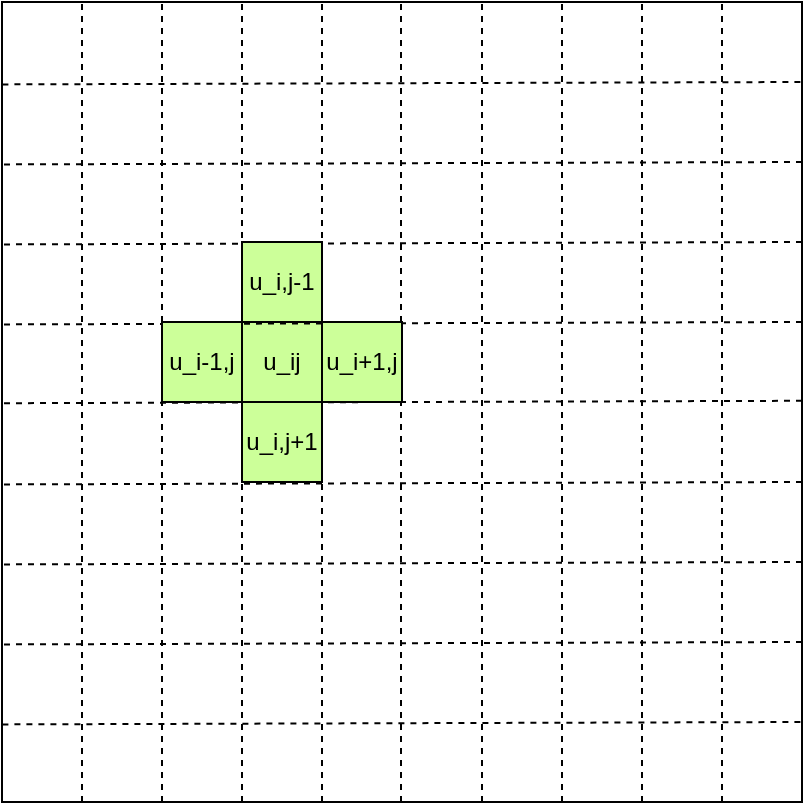 <mxfile version="16.6.1" type="device" pages="3"><diagram id="JmKOQPHdVRpfy8tAyKvn" name="Page-1"><mxGraphModel dx="1018" dy="572" grid="1" gridSize="10" guides="1" tooltips="1" connect="1" arrows="1" fold="1" page="1" pageScale="1" pageWidth="827" pageHeight="1169" math="0" shadow="0"><root><mxCell id="0"/><mxCell id="1" parent="0"/><mxCell id="CzuRtmI2Bf_rUsD2De9d-1" value="" style="rounded=0;whiteSpace=wrap;html=1;fillColor=none;" parent="1" vertex="1"><mxGeometry x="160" y="80" width="400" height="400" as="geometry"/></mxCell><mxCell id="CzuRtmI2Bf_rUsD2De9d-25" value="&lt;span&gt;u_ij&lt;/span&gt;" style="rounded=0;whiteSpace=wrap;html=1;fillColor=#CCFF99;" parent="1" vertex="1"><mxGeometry x="280" y="240" width="40" height="40" as="geometry"/></mxCell><mxCell id="CzuRtmI2Bf_rUsD2De9d-2" value="" style="endArrow=none;dashed=1;html=1;rounded=0;exitX=0.1;exitY=1;exitDx=0;exitDy=0;exitPerimeter=0;entryX=0.1;entryY=0;entryDx=0;entryDy=0;entryPerimeter=0;" parent="1" source="CzuRtmI2Bf_rUsD2De9d-1" target="CzuRtmI2Bf_rUsD2De9d-1" edge="1"><mxGeometry width="50" height="50" relative="1" as="geometry"><mxPoint x="390" y="330" as="sourcePoint"/><mxPoint x="440" y="280" as="targetPoint"/></mxGeometry></mxCell><mxCell id="CzuRtmI2Bf_rUsD2De9d-3" value="" style="endArrow=none;dashed=1;html=1;rounded=0;exitX=0.1;exitY=1;exitDx=0;exitDy=0;exitPerimeter=0;entryX=0.1;entryY=0;entryDx=0;entryDy=0;entryPerimeter=0;" parent="1" edge="1"><mxGeometry width="50" height="50" relative="1" as="geometry"><mxPoint x="240" y="480" as="sourcePoint"/><mxPoint x="240" y="80" as="targetPoint"/></mxGeometry></mxCell><mxCell id="CzuRtmI2Bf_rUsD2De9d-4" value="" style="endArrow=none;dashed=1;html=1;rounded=0;exitX=0.1;exitY=1;exitDx=0;exitDy=0;exitPerimeter=0;entryX=0.1;entryY=0;entryDx=0;entryDy=0;entryPerimeter=0;" parent="1" edge="1"><mxGeometry width="50" height="50" relative="1" as="geometry"><mxPoint x="280" y="480" as="sourcePoint"/><mxPoint x="280" y="80" as="targetPoint"/></mxGeometry></mxCell><mxCell id="CzuRtmI2Bf_rUsD2De9d-5" value="" style="endArrow=none;dashed=1;html=1;rounded=0;exitX=0.1;exitY=1;exitDx=0;exitDy=0;exitPerimeter=0;entryX=0.1;entryY=0;entryDx=0;entryDy=0;entryPerimeter=0;" parent="1" edge="1"><mxGeometry width="50" height="50" relative="1" as="geometry"><mxPoint x="320" y="480" as="sourcePoint"/><mxPoint x="320" y="80" as="targetPoint"/></mxGeometry></mxCell><mxCell id="CzuRtmI2Bf_rUsD2De9d-6" value="" style="endArrow=none;dashed=1;html=1;rounded=0;exitX=0.1;exitY=1;exitDx=0;exitDy=0;exitPerimeter=0;entryX=0.1;entryY=0;entryDx=0;entryDy=0;entryPerimeter=0;" parent="1" edge="1"><mxGeometry width="50" height="50" relative="1" as="geometry"><mxPoint x="359.5" y="480" as="sourcePoint"/><mxPoint x="359.5" y="80" as="targetPoint"/></mxGeometry></mxCell><mxCell id="CzuRtmI2Bf_rUsD2De9d-7" value="" style="endArrow=none;dashed=1;html=1;rounded=0;exitX=0.1;exitY=1;exitDx=0;exitDy=0;exitPerimeter=0;entryX=0.1;entryY=0;entryDx=0;entryDy=0;entryPerimeter=0;" parent="1" edge="1"><mxGeometry width="50" height="50" relative="1" as="geometry"><mxPoint x="400" y="480" as="sourcePoint"/><mxPoint x="400" y="80" as="targetPoint"/></mxGeometry></mxCell><mxCell id="CzuRtmI2Bf_rUsD2De9d-8" value="" style="endArrow=none;dashed=1;html=1;rounded=0;exitX=0.1;exitY=1;exitDx=0;exitDy=0;exitPerimeter=0;entryX=0.1;entryY=0;entryDx=0;entryDy=0;entryPerimeter=0;" parent="1" edge="1"><mxGeometry width="50" height="50" relative="1" as="geometry"><mxPoint x="440" y="480" as="sourcePoint"/><mxPoint x="440" y="80" as="targetPoint"/></mxGeometry></mxCell><mxCell id="CzuRtmI2Bf_rUsD2De9d-9" value="" style="endArrow=none;dashed=1;html=1;rounded=0;exitX=0.1;exitY=1;exitDx=0;exitDy=0;exitPerimeter=0;entryX=0.1;entryY=0;entryDx=0;entryDy=0;entryPerimeter=0;" parent="1" edge="1"><mxGeometry width="50" height="50" relative="1" as="geometry"><mxPoint x="480" y="480" as="sourcePoint"/><mxPoint x="480" y="80" as="targetPoint"/></mxGeometry></mxCell><mxCell id="CzuRtmI2Bf_rUsD2De9d-10" value="" style="endArrow=none;dashed=1;html=1;rounded=0;exitX=0.1;exitY=1;exitDx=0;exitDy=0;exitPerimeter=0;entryX=0.1;entryY=0;entryDx=0;entryDy=0;entryPerimeter=0;" parent="1" edge="1"><mxGeometry width="50" height="50" relative="1" as="geometry"><mxPoint x="520" y="480" as="sourcePoint"/><mxPoint x="520" y="80" as="targetPoint"/></mxGeometry></mxCell><mxCell id="CzuRtmI2Bf_rUsD2De9d-11" value="" style="endArrow=none;dashed=1;html=1;rounded=0;entryX=0;entryY=0.103;entryDx=0;entryDy=0;entryPerimeter=0;exitX=0.998;exitY=0.1;exitDx=0;exitDy=0;exitPerimeter=0;" parent="1" source="CzuRtmI2Bf_rUsD2De9d-1" target="CzuRtmI2Bf_rUsD2De9d-1" edge="1"><mxGeometry width="50" height="50" relative="1" as="geometry"><mxPoint x="530" y="490" as="sourcePoint"/><mxPoint x="530" y="90" as="targetPoint"/></mxGeometry></mxCell><mxCell id="CzuRtmI2Bf_rUsD2De9d-12" value="" style="endArrow=none;dashed=1;html=1;rounded=0;entryX=0;entryY=0.103;entryDx=0;entryDy=0;entryPerimeter=0;exitX=0.998;exitY=0.1;exitDx=0;exitDy=0;exitPerimeter=0;" parent="1" edge="1"><mxGeometry width="50" height="50" relative="1" as="geometry"><mxPoint x="560" y="160" as="sourcePoint"/><mxPoint x="160.8" y="161.2" as="targetPoint"/></mxGeometry></mxCell><mxCell id="CzuRtmI2Bf_rUsD2De9d-13" value="" style="endArrow=none;dashed=1;html=1;rounded=0;entryX=0;entryY=0.103;entryDx=0;entryDy=0;entryPerimeter=0;exitX=0.998;exitY=0.1;exitDx=0;exitDy=0;exitPerimeter=0;" parent="1" edge="1"><mxGeometry width="50" height="50" relative="1" as="geometry"><mxPoint x="560" y="200" as="sourcePoint"/><mxPoint x="160.8" y="201.2" as="targetPoint"/></mxGeometry></mxCell><mxCell id="CzuRtmI2Bf_rUsD2De9d-14" value="" style="endArrow=none;dashed=1;html=1;rounded=0;entryX=0;entryY=0.103;entryDx=0;entryDy=0;entryPerimeter=0;exitX=0.998;exitY=0.1;exitDx=0;exitDy=0;exitPerimeter=0;" parent="1" edge="1"><mxGeometry width="50" height="50" relative="1" as="geometry"><mxPoint x="560" y="240" as="sourcePoint"/><mxPoint x="160.8" y="241.2" as="targetPoint"/></mxGeometry></mxCell><mxCell id="CzuRtmI2Bf_rUsD2De9d-15" value="" style="endArrow=none;dashed=1;html=1;rounded=0;entryX=0;entryY=0.103;entryDx=0;entryDy=0;entryPerimeter=0;exitX=0.998;exitY=0.1;exitDx=0;exitDy=0;exitPerimeter=0;" parent="1" edge="1"><mxGeometry width="50" height="50" relative="1" as="geometry"><mxPoint x="560" y="279.4" as="sourcePoint"/><mxPoint x="160.8" y="280.6" as="targetPoint"/></mxGeometry></mxCell><mxCell id="CzuRtmI2Bf_rUsD2De9d-16" value="" style="endArrow=none;dashed=1;html=1;rounded=0;entryX=0;entryY=0.103;entryDx=0;entryDy=0;entryPerimeter=0;exitX=0.998;exitY=0.1;exitDx=0;exitDy=0;exitPerimeter=0;" parent="1" edge="1"><mxGeometry width="50" height="50" relative="1" as="geometry"><mxPoint x="560" y="320" as="sourcePoint"/><mxPoint x="160.8" y="321.2" as="targetPoint"/></mxGeometry></mxCell><mxCell id="CzuRtmI2Bf_rUsD2De9d-18" value="" style="endArrow=none;dashed=1;html=1;rounded=0;entryX=0;entryY=0.103;entryDx=0;entryDy=0;entryPerimeter=0;exitX=0.998;exitY=0.1;exitDx=0;exitDy=0;exitPerimeter=0;" parent="1" edge="1"><mxGeometry width="50" height="50" relative="1" as="geometry"><mxPoint x="560" y="360" as="sourcePoint"/><mxPoint x="160.8" y="361.2" as="targetPoint"/></mxGeometry></mxCell><mxCell id="CzuRtmI2Bf_rUsD2De9d-19" value="" style="endArrow=none;dashed=1;html=1;rounded=0;entryX=0;entryY=0.103;entryDx=0;entryDy=0;entryPerimeter=0;exitX=0.998;exitY=0.1;exitDx=0;exitDy=0;exitPerimeter=0;" parent="1" edge="1"><mxGeometry width="50" height="50" relative="1" as="geometry"><mxPoint x="560" y="400" as="sourcePoint"/><mxPoint x="160.8" y="401.2" as="targetPoint"/></mxGeometry></mxCell><mxCell id="CzuRtmI2Bf_rUsD2De9d-20" value="" style="endArrow=none;dashed=1;html=1;rounded=0;entryX=0;entryY=0.103;entryDx=0;entryDy=0;entryPerimeter=0;exitX=0.998;exitY=0.1;exitDx=0;exitDy=0;exitPerimeter=0;" parent="1" edge="1"><mxGeometry width="50" height="50" relative="1" as="geometry"><mxPoint x="559.2" y="440" as="sourcePoint"/><mxPoint x="160.0" y="441.2" as="targetPoint"/></mxGeometry></mxCell><mxCell id="CzuRtmI2Bf_rUsD2De9d-26" value="&lt;span&gt;u_i-1,j&lt;/span&gt;" style="rounded=0;whiteSpace=wrap;html=1;fillColor=#CCFF99;" parent="1" vertex="1"><mxGeometry x="240" y="240" width="40" height="40" as="geometry"/></mxCell><mxCell id="CzuRtmI2Bf_rUsD2De9d-27" value="&lt;span&gt;u_i,j+1&lt;/span&gt;" style="rounded=0;whiteSpace=wrap;html=1;fillColor=#CCFF99;" parent="1" vertex="1"><mxGeometry x="280" y="280" width="40" height="40" as="geometry"/></mxCell><mxCell id="CzuRtmI2Bf_rUsD2De9d-28" value="&lt;span&gt;u_i,j-1&lt;/span&gt;" style="rounded=0;whiteSpace=wrap;html=1;fillColor=#CCFF99;" parent="1" vertex="1"><mxGeometry x="280" y="200" width="40" height="40" as="geometry"/></mxCell><mxCell id="CzuRtmI2Bf_rUsD2De9d-29" value="&lt;span&gt;u_i+1,j&lt;/span&gt;" style="rounded=0;whiteSpace=wrap;html=1;fillColor=#CCFF99;" parent="1" vertex="1"><mxGeometry x="320" y="240" width="40" height="40" as="geometry"/></mxCell></root></mxGraphModel></diagram><diagram id="j9gsPvunTtiOhiTeq5Lq" name="Page-2"><mxGraphModel dx="1018" dy="572" grid="1" gridSize="10" guides="1" tooltips="1" connect="1" arrows="1" fold="1" page="1" pageScale="1" pageWidth="827" pageHeight="1169" math="0" shadow="0"><root><mxCell id="_E-3DfPrBu2kXdD-X60h-0"/><mxCell id="_E-3DfPrBu2kXdD-X60h-1" parent="_E-3DfPrBu2kXdD-X60h-0"/><mxCell id="_E-3DfPrBu2kXdD-X60h-30" value="" style="rounded=0;whiteSpace=wrap;html=1;fillColor=none;" parent="_E-3DfPrBu2kXdD-X60h-1" vertex="1"><mxGeometry x="120" y="40" width="480" height="480" as="geometry"/></mxCell><mxCell id="_E-3DfPrBu2kXdD-X60h-2" value="" style="rounded=0;whiteSpace=wrap;html=1;fillColor=none;" parent="_E-3DfPrBu2kXdD-X60h-1" vertex="1"><mxGeometry x="160" y="80" width="400" height="400" as="geometry"/></mxCell><mxCell id="_E-3DfPrBu2kXdD-X60h-3" value="&lt;span&gt;u_ij&lt;/span&gt;" style="rounded=0;whiteSpace=wrap;html=1;fillColor=#CCFF99;" parent="_E-3DfPrBu2kXdD-X60h-1" vertex="1"><mxGeometry x="280" y="240" width="40" height="40" as="geometry"/></mxCell><mxCell id="_E-3DfPrBu2kXdD-X60h-4" value="" style="endArrow=none;dashed=1;html=1;rounded=0;exitX=0.1;exitY=1;exitDx=0;exitDy=0;exitPerimeter=0;entryX=0.1;entryY=0;entryDx=0;entryDy=0;entryPerimeter=0;" parent="_E-3DfPrBu2kXdD-X60h-1" source="_E-3DfPrBu2kXdD-X60h-2" target="_E-3DfPrBu2kXdD-X60h-2" edge="1"><mxGeometry width="50" height="50" relative="1" as="geometry"><mxPoint x="390" y="330" as="sourcePoint"/><mxPoint x="440" y="280" as="targetPoint"/></mxGeometry></mxCell><mxCell id="_E-3DfPrBu2kXdD-X60h-5" value="" style="endArrow=none;dashed=1;html=1;rounded=0;exitX=0.1;exitY=1;exitDx=0;exitDy=0;exitPerimeter=0;entryX=0.1;entryY=0;entryDx=0;entryDy=0;entryPerimeter=0;" parent="_E-3DfPrBu2kXdD-X60h-1" edge="1"><mxGeometry width="50" height="50" relative="1" as="geometry"><mxPoint x="240" y="480" as="sourcePoint"/><mxPoint x="240" y="80" as="targetPoint"/></mxGeometry></mxCell><mxCell id="_E-3DfPrBu2kXdD-X60h-6" value="" style="endArrow=none;dashed=1;html=1;rounded=0;exitX=0.1;exitY=1;exitDx=0;exitDy=0;exitPerimeter=0;entryX=0.1;entryY=0;entryDx=0;entryDy=0;entryPerimeter=0;" parent="_E-3DfPrBu2kXdD-X60h-1" edge="1"><mxGeometry width="50" height="50" relative="1" as="geometry"><mxPoint x="280" y="480" as="sourcePoint"/><mxPoint x="280" y="80" as="targetPoint"/></mxGeometry></mxCell><mxCell id="_E-3DfPrBu2kXdD-X60h-7" value="" style="endArrow=none;dashed=1;html=1;rounded=0;exitX=0.1;exitY=1;exitDx=0;exitDy=0;exitPerimeter=0;entryX=0.1;entryY=0;entryDx=0;entryDy=0;entryPerimeter=0;" parent="_E-3DfPrBu2kXdD-X60h-1" edge="1"><mxGeometry width="50" height="50" relative="1" as="geometry"><mxPoint x="320" y="480" as="sourcePoint"/><mxPoint x="320" y="80" as="targetPoint"/></mxGeometry></mxCell><mxCell id="_E-3DfPrBu2kXdD-X60h-8" value="" style="endArrow=none;dashed=1;html=1;rounded=0;exitX=0.1;exitY=1;exitDx=0;exitDy=0;exitPerimeter=0;entryX=0.1;entryY=0;entryDx=0;entryDy=0;entryPerimeter=0;" parent="_E-3DfPrBu2kXdD-X60h-1" edge="1"><mxGeometry width="50" height="50" relative="1" as="geometry"><mxPoint x="359.5" y="480" as="sourcePoint"/><mxPoint x="359.5" y="80" as="targetPoint"/></mxGeometry></mxCell><mxCell id="_E-3DfPrBu2kXdD-X60h-9" value="" style="endArrow=none;dashed=1;html=1;rounded=0;exitX=0.1;exitY=1;exitDx=0;exitDy=0;exitPerimeter=0;entryX=0.1;entryY=0;entryDx=0;entryDy=0;entryPerimeter=0;" parent="_E-3DfPrBu2kXdD-X60h-1" edge="1"><mxGeometry width="50" height="50" relative="1" as="geometry"><mxPoint x="400" y="480" as="sourcePoint"/><mxPoint x="400" y="80" as="targetPoint"/></mxGeometry></mxCell><mxCell id="_E-3DfPrBu2kXdD-X60h-10" value="" style="endArrow=none;dashed=1;html=1;rounded=0;exitX=0.1;exitY=1;exitDx=0;exitDy=0;exitPerimeter=0;entryX=0.1;entryY=0;entryDx=0;entryDy=0;entryPerimeter=0;" parent="_E-3DfPrBu2kXdD-X60h-1" edge="1"><mxGeometry width="50" height="50" relative="1" as="geometry"><mxPoint x="440" y="480" as="sourcePoint"/><mxPoint x="440" y="80" as="targetPoint"/></mxGeometry></mxCell><mxCell id="_E-3DfPrBu2kXdD-X60h-11" value="" style="endArrow=none;dashed=1;html=1;rounded=0;exitX=0.1;exitY=1;exitDx=0;exitDy=0;exitPerimeter=0;entryX=0.1;entryY=0;entryDx=0;entryDy=0;entryPerimeter=0;" parent="_E-3DfPrBu2kXdD-X60h-1" edge="1"><mxGeometry width="50" height="50" relative="1" as="geometry"><mxPoint x="480" y="480" as="sourcePoint"/><mxPoint x="480" y="80" as="targetPoint"/></mxGeometry></mxCell><mxCell id="_E-3DfPrBu2kXdD-X60h-12" value="" style="endArrow=none;dashed=1;html=1;rounded=0;exitX=0.1;exitY=1;exitDx=0;exitDy=0;exitPerimeter=0;entryX=0.1;entryY=0;entryDx=0;entryDy=0;entryPerimeter=0;" parent="_E-3DfPrBu2kXdD-X60h-1" edge="1"><mxGeometry width="50" height="50" relative="1" as="geometry"><mxPoint x="520" y="480" as="sourcePoint"/><mxPoint x="520" y="80" as="targetPoint"/></mxGeometry></mxCell><mxCell id="_E-3DfPrBu2kXdD-X60h-13" value="" style="endArrow=none;dashed=1;html=1;rounded=0;entryX=0;entryY=0.103;entryDx=0;entryDy=0;entryPerimeter=0;exitX=0.998;exitY=0.1;exitDx=0;exitDy=0;exitPerimeter=0;" parent="_E-3DfPrBu2kXdD-X60h-1" source="_E-3DfPrBu2kXdD-X60h-2" target="_E-3DfPrBu2kXdD-X60h-2" edge="1"><mxGeometry width="50" height="50" relative="1" as="geometry"><mxPoint x="530" y="490" as="sourcePoint"/><mxPoint x="530" y="90" as="targetPoint"/></mxGeometry></mxCell><mxCell id="_E-3DfPrBu2kXdD-X60h-14" value="" style="endArrow=none;dashed=1;html=1;rounded=0;entryX=0;entryY=0.103;entryDx=0;entryDy=0;entryPerimeter=0;exitX=0.998;exitY=0.1;exitDx=0;exitDy=0;exitPerimeter=0;" parent="_E-3DfPrBu2kXdD-X60h-1" edge="1"><mxGeometry width="50" height="50" relative="1" as="geometry"><mxPoint x="560" y="160" as="sourcePoint"/><mxPoint x="160.8" y="161.2" as="targetPoint"/></mxGeometry></mxCell><mxCell id="_E-3DfPrBu2kXdD-X60h-15" value="" style="endArrow=none;dashed=1;html=1;rounded=0;entryX=0;entryY=0.103;entryDx=0;entryDy=0;entryPerimeter=0;exitX=0.998;exitY=0.1;exitDx=0;exitDy=0;exitPerimeter=0;" parent="_E-3DfPrBu2kXdD-X60h-1" edge="1"><mxGeometry width="50" height="50" relative="1" as="geometry"><mxPoint x="560" y="200" as="sourcePoint"/><mxPoint x="160.8" y="201.2" as="targetPoint"/></mxGeometry></mxCell><mxCell id="_E-3DfPrBu2kXdD-X60h-16" value="" style="endArrow=none;dashed=1;html=1;rounded=0;entryX=0;entryY=0.103;entryDx=0;entryDy=0;entryPerimeter=0;exitX=0.998;exitY=0.1;exitDx=0;exitDy=0;exitPerimeter=0;" parent="_E-3DfPrBu2kXdD-X60h-1" edge="1"><mxGeometry width="50" height="50" relative="1" as="geometry"><mxPoint x="560" y="240" as="sourcePoint"/><mxPoint x="160.8" y="241.2" as="targetPoint"/></mxGeometry></mxCell><mxCell id="_E-3DfPrBu2kXdD-X60h-17" value="" style="endArrow=none;dashed=1;html=1;rounded=0;entryX=0;entryY=0.103;entryDx=0;entryDy=0;entryPerimeter=0;exitX=0.998;exitY=0.1;exitDx=0;exitDy=0;exitPerimeter=0;" parent="_E-3DfPrBu2kXdD-X60h-1" edge="1"><mxGeometry width="50" height="50" relative="1" as="geometry"><mxPoint x="560" y="279.4" as="sourcePoint"/><mxPoint x="160.8" y="280.6" as="targetPoint"/></mxGeometry></mxCell><mxCell id="_E-3DfPrBu2kXdD-X60h-18" value="" style="endArrow=none;dashed=1;html=1;rounded=0;entryX=0;entryY=0.103;entryDx=0;entryDy=0;entryPerimeter=0;exitX=0.998;exitY=0.1;exitDx=0;exitDy=0;exitPerimeter=0;" parent="_E-3DfPrBu2kXdD-X60h-1" edge="1"><mxGeometry width="50" height="50" relative="1" as="geometry"><mxPoint x="560" y="320" as="sourcePoint"/><mxPoint x="160.8" y="321.2" as="targetPoint"/></mxGeometry></mxCell><mxCell id="_E-3DfPrBu2kXdD-X60h-19" value="" style="endArrow=none;dashed=1;html=1;rounded=0;entryX=0;entryY=0.103;entryDx=0;entryDy=0;entryPerimeter=0;exitX=0.998;exitY=0.1;exitDx=0;exitDy=0;exitPerimeter=0;" parent="_E-3DfPrBu2kXdD-X60h-1" edge="1"><mxGeometry width="50" height="50" relative="1" as="geometry"><mxPoint x="560" y="360" as="sourcePoint"/><mxPoint x="160.8" y="361.2" as="targetPoint"/></mxGeometry></mxCell><mxCell id="_E-3DfPrBu2kXdD-X60h-20" value="" style="endArrow=none;dashed=1;html=1;rounded=0;entryX=0;entryY=0.103;entryDx=0;entryDy=0;entryPerimeter=0;exitX=0.998;exitY=0.1;exitDx=0;exitDy=0;exitPerimeter=0;" parent="_E-3DfPrBu2kXdD-X60h-1" edge="1"><mxGeometry width="50" height="50" relative="1" as="geometry"><mxPoint x="560" y="400" as="sourcePoint"/><mxPoint x="160.8" y="401.2" as="targetPoint"/></mxGeometry></mxCell><mxCell id="_E-3DfPrBu2kXdD-X60h-21" value="" style="endArrow=none;dashed=1;html=1;rounded=0;entryX=0;entryY=0.103;entryDx=0;entryDy=0;entryPerimeter=0;exitX=0.998;exitY=0.1;exitDx=0;exitDy=0;exitPerimeter=0;" parent="_E-3DfPrBu2kXdD-X60h-1" edge="1"><mxGeometry width="50" height="50" relative="1" as="geometry"><mxPoint x="559.2" y="440" as="sourcePoint"/><mxPoint x="160" y="441.2" as="targetPoint"/></mxGeometry></mxCell><mxCell id="_E-3DfPrBu2kXdD-X60h-22" value="&lt;span&gt;u_i-1,j&lt;/span&gt;" style="rounded=0;whiteSpace=wrap;html=1;fillColor=#CCFF99;" parent="_E-3DfPrBu2kXdD-X60h-1" vertex="1"><mxGeometry x="240" y="240" width="40" height="40" as="geometry"/></mxCell><mxCell id="_E-3DfPrBu2kXdD-X60h-23" value="&lt;span&gt;u_i,j+1&lt;/span&gt;" style="rounded=0;whiteSpace=wrap;html=1;fillColor=#CCFF99;" parent="_E-3DfPrBu2kXdD-X60h-1" vertex="1"><mxGeometry x="280" y="280" width="40" height="40" as="geometry"/></mxCell><mxCell id="_E-3DfPrBu2kXdD-X60h-24" value="&lt;span&gt;u_i,j-1&lt;/span&gt;" style="rounded=0;whiteSpace=wrap;html=1;fillColor=#CCFF99;" parent="_E-3DfPrBu2kXdD-X60h-1" vertex="1"><mxGeometry x="280" y="200" width="40" height="40" as="geometry"/></mxCell><mxCell id="_E-3DfPrBu2kXdD-X60h-25" value="&lt;span&gt;u_i+1,j&lt;/span&gt;" style="rounded=0;whiteSpace=wrap;html=1;fillColor=#CCFF99;" parent="_E-3DfPrBu2kXdD-X60h-1" vertex="1"><mxGeometry x="320" y="240" width="40" height="40" as="geometry"/></mxCell><mxCell id="_E-3DfPrBu2kXdD-X60h-26" value="i=0" style="text;html=1;align=center;verticalAlign=middle;resizable=0;points=[];autosize=1;strokeColor=none;fillColor=none;" parent="_E-3DfPrBu2kXdD-X60h-1" vertex="1"><mxGeometry x="130" y="530" width="30" height="20" as="geometry"/></mxCell><mxCell id="_E-3DfPrBu2kXdD-X60h-27" value="i=11" style="text;html=1;align=center;verticalAlign=middle;resizable=0;points=[];autosize=1;strokeColor=none;fillColor=none;" parent="_E-3DfPrBu2kXdD-X60h-1" vertex="1"><mxGeometry x="560" y="530" width="40" height="20" as="geometry"/></mxCell><mxCell id="_E-3DfPrBu2kXdD-X60h-28" value="j=0" style="text;html=1;align=center;verticalAlign=middle;resizable=0;points=[];autosize=1;strokeColor=none;fillColor=none;" parent="_E-3DfPrBu2kXdD-X60h-1" vertex="1"><mxGeometry x="610" y="490" width="30" height="20" as="geometry"/></mxCell><mxCell id="_E-3DfPrBu2kXdD-X60h-29" value="j=10" style="text;html=1;align=center;verticalAlign=middle;resizable=0;points=[];autosize=1;strokeColor=none;fillColor=none;" parent="_E-3DfPrBu2kXdD-X60h-1" vertex="1"><mxGeometry x="560" y="90" width="40" height="20" as="geometry"/></mxCell><mxCell id="_E-3DfPrBu2kXdD-X60h-31" value="N = 10" style="text;html=1;align=center;verticalAlign=middle;resizable=0;points=[];autosize=1;strokeColor=none;fillColor=none;" parent="_E-3DfPrBu2kXdD-X60h-1" vertex="1"><mxGeometry x="665" y="70" width="50" height="20" as="geometry"/></mxCell></root></mxGraphModel></diagram><diagram id="tvHaQIht984ISB3-73cr" name="Page-3"><mxGraphModel dx="463" dy="260" grid="1" gridSize="10" guides="1" tooltips="1" connect="1" arrows="1" fold="1" page="1" pageScale="1" pageWidth="827" pageHeight="1169" math="0" shadow="0"><root><mxCell id="S3Dkh2wCOtIX4rVQZ-ID-0"/><mxCell id="S3Dkh2wCOtIX4rVQZ-ID-1" parent="S3Dkh2wCOtIX4rVQZ-ID-0"/><mxCell id="cI4xi_BgjoRvLTCSo5t3-1" value="" style="rounded=0;whiteSpace=wrap;html=1;fillColor=#CCFF99;" vertex="1" parent="S3Dkh2wCOtIX4rVQZ-ID-1"><mxGeometry x="240" y="240" width="40" height="40" as="geometry"/></mxCell><mxCell id="cI4xi_BgjoRvLTCSo5t3-2" value="" style="rounded=0;whiteSpace=wrap;html=1;fillColor=#CCFF99;" vertex="1" parent="S3Dkh2wCOtIX4rVQZ-ID-1"><mxGeometry x="280" y="280" width="40" height="40" as="geometry"/></mxCell><mxCell id="cI4xi_BgjoRvLTCSo5t3-3" value="" style="rounded=0;whiteSpace=wrap;html=1;fillColor=#CCFF99;" vertex="1" parent="S3Dkh2wCOtIX4rVQZ-ID-1"><mxGeometry x="280" y="200" width="40" height="40" as="geometry"/></mxCell><mxCell id="cI4xi_BgjoRvLTCSo5t3-4" value="" style="rounded=0;whiteSpace=wrap;html=1;fillColor=#CCFF99;" vertex="1" parent="S3Dkh2wCOtIX4rVQZ-ID-1"><mxGeometry x="320" y="240" width="40" height="40" as="geometry"/></mxCell><mxCell id="cI4xi_BgjoRvLTCSo5t3-0" value="" style="rounded=0;whiteSpace=wrap;html=1;fillColor=#f5f5f5;strokeColor=#FF0D2D;fontColor=#333333;" vertex="1" parent="S3Dkh2wCOtIX4rVQZ-ID-1"><mxGeometry x="280" y="240" width="40" height="40" as="geometry"/></mxCell></root></mxGraphModel></diagram></mxfile>